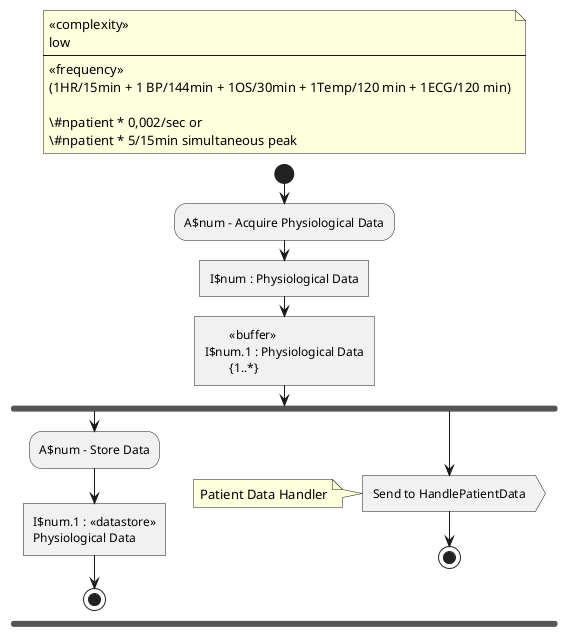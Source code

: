 @startuml acquire_physiological_data

!$num = 1

floating note
<<complexity>>
low
----
<<frequency>>
(1HR/15min + 1 BP/144min + 1OS/30min + 1Temp/120 min + 1ECG/120 min)

\#npatient * 0,002/sec or
\#npatient * 5/15min simultaneous peak
end note


start
:A$num - Acquire Physiological Data; <<acceptEvent>>
:I$num : Physiological Data; <<task>>
:\t<<buffer>>
I$num.1 : Physiological Data
\t{1..*}; <<task>>
!$num = $num + 1

fork
  :A$num - Store Data;
  :I$num.1 : <<datastore>>
  Physiological Data; <<task>>
  stop
fork again
  :Send to HandlePatientData; <<output>>
  note left
  Patient Data Handler
  end note
  stop
end fork

@enduml
